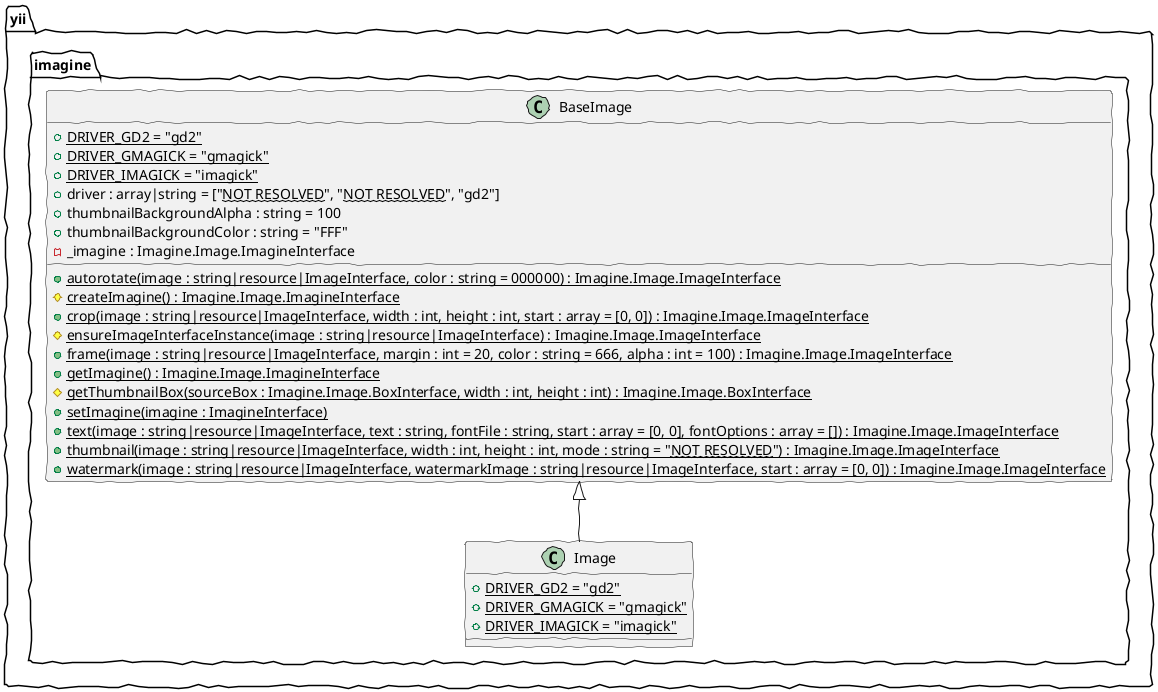 @startuml
skinparam handwritten true
class yii.imagine.BaseImage {
    +{static}DRIVER_GD2 = "gd2"
    +{static}DRIVER_GMAGICK = "gmagick"
    +{static}DRIVER_IMAGICK = "imagick"
    +driver : array|string = ["~~NOT RESOLVED~~", "~~NOT RESOLVED~~", "gd2"]
    +thumbnailBackgroundAlpha : string = 100
    +thumbnailBackgroundColor : string = "FFF"
    -_imagine : Imagine.Image.ImagineInterface
    +{static}autorotate(image : string|resource|ImageInterface, color : string = 000000) : Imagine.Image.ImageInterface
    #{static}createImagine() : Imagine.Image.ImagineInterface
    +{static}crop(image : string|resource|ImageInterface, width : int, height : int, start : array = [0, 0]) : Imagine.Image.ImageInterface
    #{static}ensureImageInterfaceInstance(image : string|resource|ImageInterface) : Imagine.Image.ImageInterface
    +{static}frame(image : string|resource|ImageInterface, margin : int = 20, color : string = 666, alpha : int = 100) : Imagine.Image.ImageInterface
    +{static}getImagine() : Imagine.Image.ImagineInterface
    #{static}getThumbnailBox(sourceBox : Imagine.Image.BoxInterface, width : int, height : int) : Imagine.Image.BoxInterface
    +{static}setImagine(imagine : ImagineInterface)
    +{static}text(image : string|resource|ImageInterface, text : string, fontFile : string, start : array = [0, 0], fontOptions : array = []) : Imagine.Image.ImageInterface
    +{static}thumbnail(image : string|resource|ImageInterface, width : int, height : int, mode : string = "~~NOT RESOLVED~~") : Imagine.Image.ImageInterface
    +{static}watermark(image : string|resource|ImageInterface, watermarkImage : string|resource|ImageInterface, start : array = [0, 0]) : Imagine.Image.ImageInterface
}
class yii.imagine.Image {
    +{static}DRIVER_GD2 = "gd2"
    +{static}DRIVER_GMAGICK = "gmagick"
    +{static}DRIVER_IMAGICK = "imagick"
}
class yii.imagine.Image extends yii.imagine.BaseImage
@enduml
